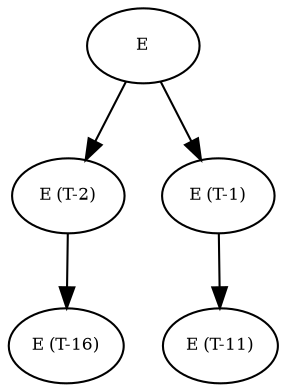 digraph RGL__DirectedAdjacencyGraph {
    "E (T-2)" [
        fontsize = 8,
        label = "E (T-2)"
    ]

    "E (T-16)" [
        fontsize = 8,
        label = "E (T-16)"
    ]

    "E (T-1)" [
        fontsize = 8,
        label = "E (T-1)"
    ]

    "E (T-11)" [
        fontsize = 8,
        label = "E (T-11)"
    ]

    E [
        fontsize = 8,
        label = E
    ]

    "E (T-2)" -> "E (T-16)" [
        fontsize = 8
    ]

    "E (T-1)" -> "E (T-11)" [
        fontsize = 8
    ]

    E -> "E (T-2)" [
        fontsize = 8
    ]

    E -> "E (T-1)" [
        fontsize = 8
    ]
}
